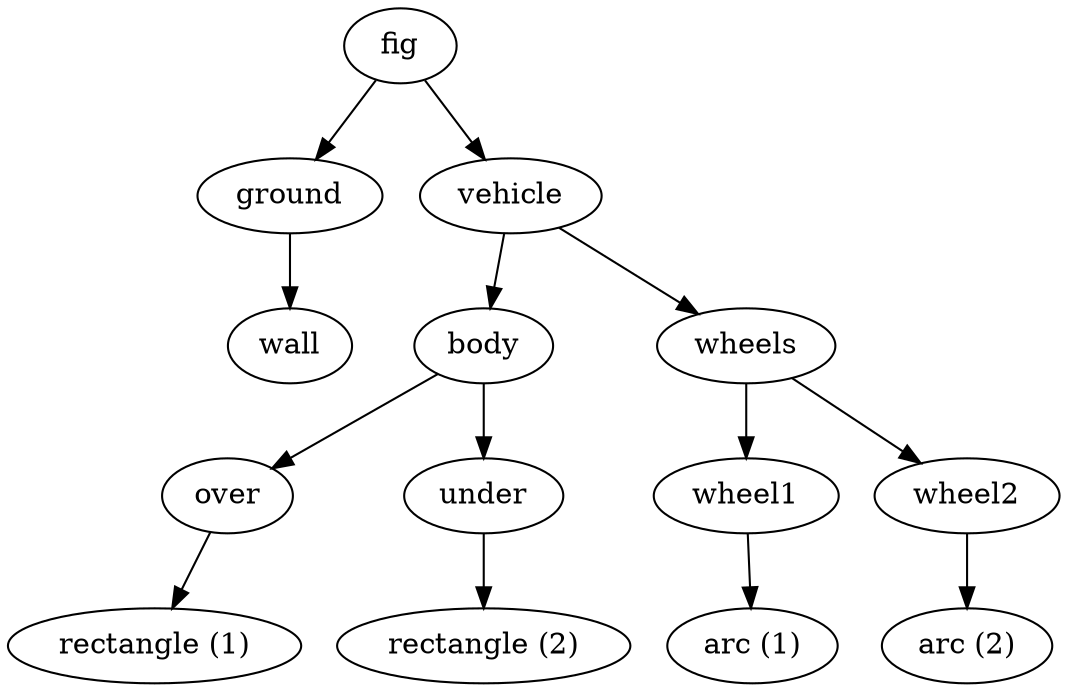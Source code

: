 digraph G {
"fig" -> "ground";
"ground" -> "wall";
"fig" -> "vehicle";
"vehicle" -> "body";
"body" -> "over";
"over" -> "rectangle (1)";
"body" -> "under";
"under" -> "rectangle (2)";
"vehicle" -> "wheels";
"wheels" -> "wheel1";
"wheel1" -> "arc (1)";
"wheels" -> "wheel2";
"wheel2" -> "arc (2)";
}
